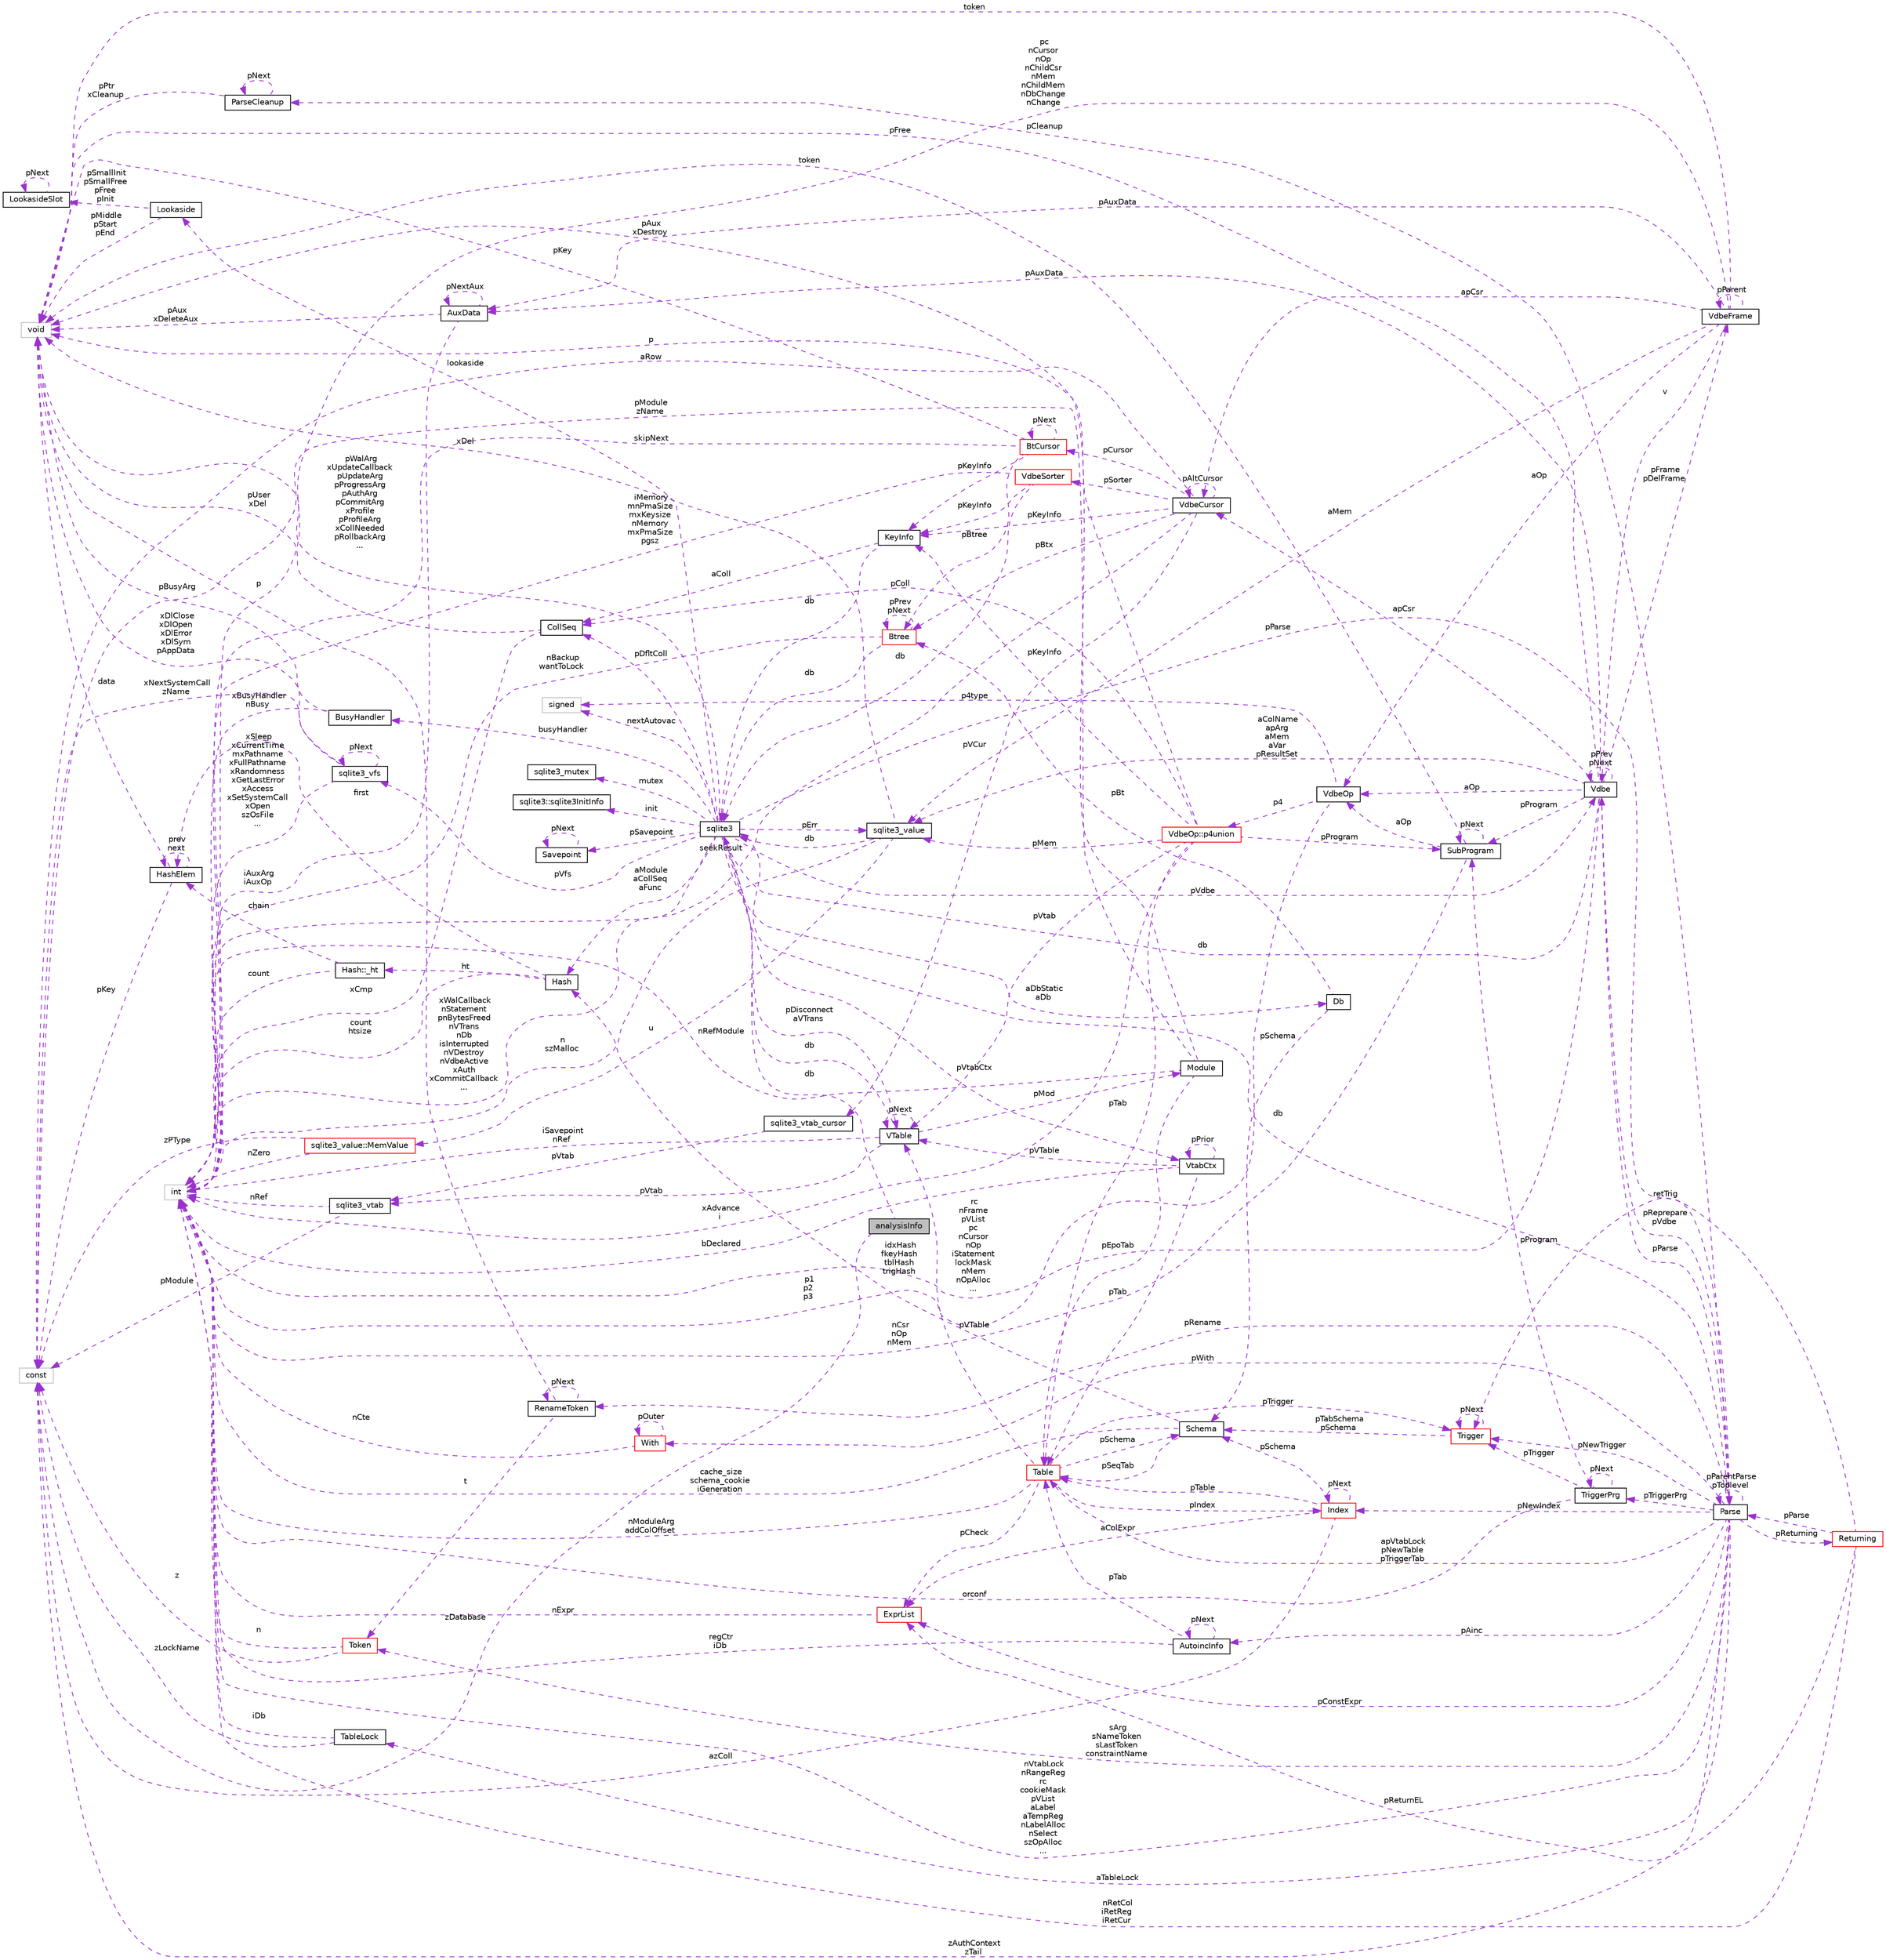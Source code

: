 digraph "analysisInfo"
{
 // LATEX_PDF_SIZE
  edge [fontname="Helvetica",fontsize="10",labelfontname="Helvetica",labelfontsize="10"];
  node [fontname="Helvetica",fontsize="10",shape=record];
  rankdir="LR";
  Node1 [label="analysisInfo",height=0.2,width=0.4,color="black", fillcolor="grey75", style="filled", fontcolor="black",tooltip=" "];
  Node2 -> Node1 [dir="back",color="darkorchid3",fontsize="10",style="dashed",label=" db" ,fontname="Helvetica"];
  Node2 [label="sqlite3",height=0.2,width=0.4,color="black", fillcolor="white", style="filled",URL="$structsqlite3.html",tooltip=" "];
  Node3 -> Node2 [dir="back",color="darkorchid3",fontsize="10",style="dashed",label=" pVdbe" ,fontname="Helvetica"];
  Node3 [label="Vdbe",height=0.2,width=0.4,color="black", fillcolor="white", style="filled",URL="$structVdbe.html",tooltip=" "];
  Node3 -> Node3 [dir="back",color="darkorchid3",fontsize="10",style="dashed",label=" pPrev\npNext" ,fontname="Helvetica"];
  Node2 -> Node3 [dir="back",color="darkorchid3",fontsize="10",style="dashed",label=" db" ,fontname="Helvetica"];
  Node4 -> Node3 [dir="back",color="darkorchid3",fontsize="10",style="dashed",label=" pFree" ,fontname="Helvetica"];
  Node4 [label="void",height=0.2,width=0.4,color="grey75", fillcolor="white", style="filled",tooltip=" "];
  Node5 -> Node3 [dir="back",color="darkorchid3",fontsize="10",style="dashed",label=" aColName\napArg\naMem\naVar\npResultSet" ,fontname="Helvetica"];
  Node5 [label="sqlite3_value",height=0.2,width=0.4,color="black", fillcolor="white", style="filled",URL="$structsqlite3__value.html",tooltip=" "];
  Node2 -> Node5 [dir="back",color="darkorchid3",fontsize="10",style="dashed",label=" db" ,fontname="Helvetica"];
  Node4 -> Node5 [dir="back",color="darkorchid3",fontsize="10",style="dashed",label=" xDel" ,fontname="Helvetica"];
  Node6 -> Node5 [dir="back",color="darkorchid3",fontsize="10",style="dashed",label=" u" ,fontname="Helvetica"];
  Node6 [label="sqlite3_value::MemValue",height=0.2,width=0.4,color="red", fillcolor="white", style="filled",URL="$unionsqlite3__value_1_1MemValue.html",tooltip=" "];
  Node7 -> Node6 [dir="back",color="darkorchid3",fontsize="10",style="dashed",label=" nZero" ,fontname="Helvetica"];
  Node7 [label="int",height=0.2,width=0.4,color="grey75", fillcolor="white", style="filled",tooltip=" "];
  Node8 -> Node6 [dir="back",color="darkorchid3",fontsize="10",style="dashed",label=" zPType" ,fontname="Helvetica"];
  Node8 [label="const",height=0.2,width=0.4,color="grey75", fillcolor="white", style="filled",tooltip=" "];
  Node7 -> Node5 [dir="back",color="darkorchid3",fontsize="10",style="dashed",label=" n\nszMalloc" ,fontname="Helvetica"];
  Node11 -> Node3 [dir="back",color="darkorchid3",fontsize="10",style="dashed",label=" pFrame\npDelFrame" ,fontname="Helvetica"];
  Node11 [label="VdbeFrame",height=0.2,width=0.4,color="black", fillcolor="white", style="filled",URL="$structVdbeFrame.html",tooltip=" "];
  Node3 -> Node11 [dir="back",color="darkorchid3",fontsize="10",style="dashed",label=" v" ,fontname="Helvetica"];
  Node4 -> Node11 [dir="back",color="darkorchid3",fontsize="10",style="dashed",label=" token" ,fontname="Helvetica"];
  Node5 -> Node11 [dir="back",color="darkorchid3",fontsize="10",style="dashed",label=" aMem" ,fontname="Helvetica"];
  Node11 -> Node11 [dir="back",color="darkorchid3",fontsize="10",style="dashed",label=" pParent" ,fontname="Helvetica"];
  Node7 -> Node11 [dir="back",color="darkorchid3",fontsize="10",style="dashed",label=" pc\nnCursor\nnOp\nnChildCsr\nnMem\nnChildMem\nnDbChange\nnChange" ,fontname="Helvetica"];
  Node12 -> Node11 [dir="back",color="darkorchid3",fontsize="10",style="dashed",label=" pAuxData" ,fontname="Helvetica"];
  Node12 [label="AuxData",height=0.2,width=0.4,color="black", fillcolor="white", style="filled",URL="$structAuxData.html",tooltip=" "];
  Node4 -> Node12 [dir="back",color="darkorchid3",fontsize="10",style="dashed",label=" pAux\nxDeleteAux" ,fontname="Helvetica"];
  Node7 -> Node12 [dir="back",color="darkorchid3",fontsize="10",style="dashed",label=" iAuxArg\niAuxOp" ,fontname="Helvetica"];
  Node12 -> Node12 [dir="back",color="darkorchid3",fontsize="10",style="dashed",label=" pNextAux" ,fontname="Helvetica"];
  Node13 -> Node11 [dir="back",color="darkorchid3",fontsize="10",style="dashed",label=" apCsr" ,fontname="Helvetica"];
  Node13 [label="VdbeCursor",height=0.2,width=0.4,color="black", fillcolor="white", style="filled",URL="$structVdbeCursor.html",tooltip=" "];
  Node14 -> Node13 [dir="back",color="darkorchid3",fontsize="10",style="dashed",label=" pCursor" ,fontname="Helvetica"];
  Node14 [label="BtCursor",height=0.2,width=0.4,color="red", fillcolor="white", style="filled",URL="$structBtCursor.html",tooltip=" "];
  Node14 -> Node14 [dir="back",color="darkorchid3",fontsize="10",style="dashed",label=" pNext" ,fontname="Helvetica"];
  Node4 -> Node14 [dir="back",color="darkorchid3",fontsize="10",style="dashed",label=" pKey" ,fontname="Helvetica"];
  Node7 -> Node14 [dir="back",color="darkorchid3",fontsize="10",style="dashed",label=" skipNext" ,fontname="Helvetica"];
  Node32 -> Node14 [dir="back",color="darkorchid3",fontsize="10",style="dashed",label=" pKeyInfo" ,fontname="Helvetica"];
  Node32 [label="KeyInfo",height=0.2,width=0.4,color="black", fillcolor="white", style="filled",URL="$structKeyInfo.html",tooltip=" "];
  Node2 -> Node32 [dir="back",color="darkorchid3",fontsize="10",style="dashed",label=" db" ,fontname="Helvetica"];
  Node33 -> Node32 [dir="back",color="darkorchid3",fontsize="10",style="dashed",label=" aColl" ,fontname="Helvetica"];
  Node33 [label="CollSeq",height=0.2,width=0.4,color="black", fillcolor="white", style="filled",URL="$structCollSeq.html",tooltip=" "];
  Node4 -> Node33 [dir="back",color="darkorchid3",fontsize="10",style="dashed",label=" pUser\nxDel" ,fontname="Helvetica"];
  Node7 -> Node33 [dir="back",color="darkorchid3",fontsize="10",style="dashed",label=" xCmp" ,fontname="Helvetica"];
  Node20 -> Node14 [dir="back",color="darkorchid3",fontsize="10",style="dashed",label=" pBtree" ,fontname="Helvetica"];
  Node20 [label="Btree",height=0.2,width=0.4,color="red", fillcolor="white", style="filled",URL="$structBtree.html",tooltip=" "];
  Node2 -> Node20 [dir="back",color="darkorchid3",fontsize="10",style="dashed",label=" db" ,fontname="Helvetica"];
  Node7 -> Node20 [dir="back",color="darkorchid3",fontsize="10",style="dashed",label=" nBackup\nwantToLock" ,fontname="Helvetica"];
  Node20 -> Node20 [dir="back",color="darkorchid3",fontsize="10",style="dashed",label=" pPrev\npNext" ,fontname="Helvetica"];
  Node7 -> Node13 [dir="back",color="darkorchid3",fontsize="10",style="dashed",label=" seekResult" ,fontname="Helvetica"];
  Node34 -> Node13 [dir="back",color="darkorchid3",fontsize="10",style="dashed",label=" pVCur" ,fontname="Helvetica"];
  Node34 [label="sqlite3_vtab_cursor",height=0.2,width=0.4,color="black", fillcolor="white", style="filled",URL="$structsqlite3__vtab__cursor.html",tooltip=" "];
  Node35 -> Node34 [dir="back",color="darkorchid3",fontsize="10",style="dashed",label=" pVtab" ,fontname="Helvetica"];
  Node35 [label="sqlite3_vtab",height=0.2,width=0.4,color="black", fillcolor="white", style="filled",URL="$structsqlite3__vtab.html",tooltip=" "];
  Node7 -> Node35 [dir="back",color="darkorchid3",fontsize="10",style="dashed",label=" nRef" ,fontname="Helvetica"];
  Node8 -> Node35 [dir="back",color="darkorchid3",fontsize="10",style="dashed",label=" pModule" ,fontname="Helvetica"];
  Node13 -> Node13 [dir="back",color="darkorchid3",fontsize="10",style="dashed",label=" pAltCursor" ,fontname="Helvetica"];
  Node32 -> Node13 [dir="back",color="darkorchid3",fontsize="10",style="dashed",label=" pKeyInfo" ,fontname="Helvetica"];
  Node36 -> Node13 [dir="back",color="darkorchid3",fontsize="10",style="dashed",label=" pSorter" ,fontname="Helvetica"];
  Node36 [label="VdbeSorter",height=0.2,width=0.4,color="red", fillcolor="white", style="filled",URL="$structVdbeSorter.html",tooltip=" "];
  Node2 -> Node36 [dir="back",color="darkorchid3",fontsize="10",style="dashed",label=" db" ,fontname="Helvetica"];
  Node7 -> Node36 [dir="back",color="darkorchid3",fontsize="10",style="dashed",label=" iMemory\nmnPmaSize\nmxKeysize\nnMemory\nmxPmaSize\npgsz" ,fontname="Helvetica"];
  Node32 -> Node36 [dir="back",color="darkorchid3",fontsize="10",style="dashed",label=" pKeyInfo" ,fontname="Helvetica"];
  Node20 -> Node13 [dir="back",color="darkorchid3",fontsize="10",style="dashed",label=" pBtx" ,fontname="Helvetica"];
  Node8 -> Node13 [dir="back",color="darkorchid3",fontsize="10",style="dashed",label=" aRow" ,fontname="Helvetica"];
  Node46 -> Node11 [dir="back",color="darkorchid3",fontsize="10",style="dashed",label=" aOp" ,fontname="Helvetica"];
  Node46 [label="VdbeOp",height=0.2,width=0.4,color="black", fillcolor="white", style="filled",URL="$structVdbeOp.html",tooltip=" "];
  Node47 -> Node46 [dir="back",color="darkorchid3",fontsize="10",style="dashed",label=" p4" ,fontname="Helvetica"];
  Node47 [label="VdbeOp::p4union",height=0.2,width=0.4,color="red", fillcolor="white", style="filled",URL="$unionVdbeOp_1_1p4union.html",tooltip=" "];
  Node4 -> Node47 [dir="back",color="darkorchid3",fontsize="10",style="dashed",label=" p" ,fontname="Helvetica"];
  Node5 -> Node47 [dir="back",color="darkorchid3",fontsize="10",style="dashed",label=" pMem" ,fontname="Helvetica"];
  Node33 -> Node47 [dir="back",color="darkorchid3",fontsize="10",style="dashed",label=" pColl" ,fontname="Helvetica"];
  Node48 -> Node47 [dir="back",color="darkorchid3",fontsize="10",style="dashed",label=" pVtab" ,fontname="Helvetica"];
  Node48 [label="VTable",height=0.2,width=0.4,color="black", fillcolor="white", style="filled",URL="$structVTable.html",tooltip=" "];
  Node2 -> Node48 [dir="back",color="darkorchid3",fontsize="10",style="dashed",label=" db" ,fontname="Helvetica"];
  Node48 -> Node48 [dir="back",color="darkorchid3",fontsize="10",style="dashed",label=" pNext" ,fontname="Helvetica"];
  Node7 -> Node48 [dir="back",color="darkorchid3",fontsize="10",style="dashed",label=" iSavepoint\nnRef" ,fontname="Helvetica"];
  Node49 -> Node48 [dir="back",color="darkorchid3",fontsize="10",style="dashed",label=" pMod" ,fontname="Helvetica"];
  Node49 [label="Module",height=0.2,width=0.4,color="black", fillcolor="white", style="filled",URL="$structModule.html",tooltip=" "];
  Node4 -> Node49 [dir="back",color="darkorchid3",fontsize="10",style="dashed",label=" pAux\nxDestroy" ,fontname="Helvetica"];
  Node7 -> Node49 [dir="back",color="darkorchid3",fontsize="10",style="dashed",label=" nRefModule" ,fontname="Helvetica"];
  Node50 -> Node49 [dir="back",color="darkorchid3",fontsize="10",style="dashed",label=" pEpoTab" ,fontname="Helvetica"];
  Node50 [label="Table",height=0.2,width=0.4,color="red", fillcolor="white", style="filled",URL="$structTable.html",tooltip=" "];
  Node51 -> Node50 [dir="back",color="darkorchid3",fontsize="10",style="dashed",label=" pSchema" ,fontname="Helvetica"];
  Node51 [label="Schema",height=0.2,width=0.4,color="black", fillcolor="white", style="filled",URL="$structSchema.html",tooltip=" "];
  Node7 -> Node51 [dir="back",color="darkorchid3",fontsize="10",style="dashed",label=" cache_size\nschema_cookie\niGeneration" ,fontname="Helvetica"];
  Node50 -> Node51 [dir="back",color="darkorchid3",fontsize="10",style="dashed",label=" pSeqTab" ,fontname="Helvetica"];
  Node52 -> Node51 [dir="back",color="darkorchid3",fontsize="10",style="dashed",label=" idxHash\nfkeyHash\ntblHash\ntrigHash" ,fontname="Helvetica"];
  Node52 [label="Hash",height=0.2,width=0.4,color="black", fillcolor="white", style="filled",URL="$structHash.html",tooltip=" "];
  Node53 -> Node52 [dir="back",color="darkorchid3",fontsize="10",style="dashed",label=" ht" ,fontname="Helvetica"];
  Node53 [label="Hash::_ht",height=0.2,width=0.4,color="black", fillcolor="white", style="filled",URL="$structHash_1_1__ht.html",tooltip=" "];
  Node7 -> Node53 [dir="back",color="darkorchid3",fontsize="10",style="dashed",label=" count" ,fontname="Helvetica"];
  Node54 -> Node53 [dir="back",color="darkorchid3",fontsize="10",style="dashed",label=" chain" ,fontname="Helvetica"];
  Node54 [label="HashElem",height=0.2,width=0.4,color="black", fillcolor="white", style="filled",URL="$structHashElem.html",tooltip=" "];
  Node4 -> Node54 [dir="back",color="darkorchid3",fontsize="10",style="dashed",label=" data" ,fontname="Helvetica"];
  Node54 -> Node54 [dir="back",color="darkorchid3",fontsize="10",style="dashed",label=" prev\nnext" ,fontname="Helvetica"];
  Node8 -> Node54 [dir="back",color="darkorchid3",fontsize="10",style="dashed",label=" pKey" ,fontname="Helvetica"];
  Node7 -> Node52 [dir="back",color="darkorchid3",fontsize="10",style="dashed",label=" count\nhtsize" ,fontname="Helvetica"];
  Node54 -> Node52 [dir="back",color="darkorchid3",fontsize="10",style="dashed",label=" first" ,fontname="Helvetica"];
  Node48 -> Node50 [dir="back",color="darkorchid3",fontsize="10",style="dashed",label=" pVTable" ,fontname="Helvetica"];
  Node7 -> Node50 [dir="back",color="darkorchid3",fontsize="10",style="dashed",label=" nModuleArg\naddColOffset" ,fontname="Helvetica"];
  Node74 -> Node50 [dir="back",color="darkorchid3",fontsize="10",style="dashed",label=" pTrigger" ,fontname="Helvetica"];
  Node74 [label="Trigger",height=0.2,width=0.4,color="red", fillcolor="white", style="filled",URL="$structTrigger.html",tooltip=" "];
  Node51 -> Node74 [dir="back",color="darkorchid3",fontsize="10",style="dashed",label=" pTabSchema\npSchema" ,fontname="Helvetica"];
  Node74 -> Node74 [dir="back",color="darkorchid3",fontsize="10",style="dashed",label=" pNext" ,fontname="Helvetica"];
  Node60 -> Node50 [dir="back",color="darkorchid3",fontsize="10",style="dashed",label=" pCheck" ,fontname="Helvetica"];
  Node60 [label="ExprList",height=0.2,width=0.4,color="red", fillcolor="white", style="filled",URL="$structExprList.html",tooltip=" "];
  Node7 -> Node60 [dir="back",color="darkorchid3",fontsize="10",style="dashed",label=" nExpr" ,fontname="Helvetica"];
  Node70 -> Node50 [dir="back",color="darkorchid3",fontsize="10",style="dashed",label=" pIndex" ,fontname="Helvetica"];
  Node70 [label="Index",height=0.2,width=0.4,color="red", fillcolor="white", style="filled",URL="$structIndex.html",tooltip=" "];
  Node51 -> Node70 [dir="back",color="darkorchid3",fontsize="10",style="dashed",label=" pSchema" ,fontname="Helvetica"];
  Node50 -> Node70 [dir="back",color="darkorchid3",fontsize="10",style="dashed",label=" pTable" ,fontname="Helvetica"];
  Node60 -> Node70 [dir="back",color="darkorchid3",fontsize="10",style="dashed",label=" aColExpr" ,fontname="Helvetica"];
  Node8 -> Node70 [dir="back",color="darkorchid3",fontsize="10",style="dashed",label=" azColl" ,fontname="Helvetica"];
  Node70 -> Node70 [dir="back",color="darkorchid3",fontsize="10",style="dashed",label=" pNext" ,fontname="Helvetica"];
  Node8 -> Node49 [dir="back",color="darkorchid3",fontsize="10",style="dashed",label=" pModule\nzName" ,fontname="Helvetica"];
  Node35 -> Node48 [dir="back",color="darkorchid3",fontsize="10",style="dashed",label=" pVtab" ,fontname="Helvetica"];
  Node7 -> Node47 [dir="back",color="darkorchid3",fontsize="10",style="dashed",label=" xAdvance\ni" ,fontname="Helvetica"];
  Node50 -> Node47 [dir="back",color="darkorchid3",fontsize="10",style="dashed",label=" pTab" ,fontname="Helvetica"];
  Node77 -> Node47 [dir="back",color="darkorchid3",fontsize="10",style="dashed",label=" pProgram" ,fontname="Helvetica"];
  Node77 [label="SubProgram",height=0.2,width=0.4,color="black", fillcolor="white", style="filled",URL="$structSubProgram.html",tooltip=" "];
  Node4 -> Node77 [dir="back",color="darkorchid3",fontsize="10",style="dashed",label=" token" ,fontname="Helvetica"];
  Node7 -> Node77 [dir="back",color="darkorchid3",fontsize="10",style="dashed",label=" nCsr\nnOp\nnMem" ,fontname="Helvetica"];
  Node77 -> Node77 [dir="back",color="darkorchid3",fontsize="10",style="dashed",label=" pNext" ,fontname="Helvetica"];
  Node46 -> Node77 [dir="back",color="darkorchid3",fontsize="10",style="dashed",label=" aOp" ,fontname="Helvetica"];
  Node32 -> Node47 [dir="back",color="darkorchid3",fontsize="10",style="dashed",label=" pKeyInfo" ,fontname="Helvetica"];
  Node7 -> Node46 [dir="back",color="darkorchid3",fontsize="10",style="dashed",label=" p1\np2\np3" ,fontname="Helvetica"];
  Node79 -> Node46 [dir="back",color="darkorchid3",fontsize="10",style="dashed",label=" p4type" ,fontname="Helvetica"];
  Node79 [label="signed",height=0.2,width=0.4,color="grey75", fillcolor="white", style="filled",tooltip=" "];
  Node7 -> Node3 [dir="back",color="darkorchid3",fontsize="10",style="dashed",label=" rc\nnFrame\npVList\npc\nnCursor\nnOp\niStatement\nlockMask\nnMem\nnOpAlloc\n..." ,fontname="Helvetica"];
  Node12 -> Node3 [dir="back",color="darkorchid3",fontsize="10",style="dashed",label=" pAuxData" ,fontname="Helvetica"];
  Node77 -> Node3 [dir="back",color="darkorchid3",fontsize="10",style="dashed",label=" pProgram" ,fontname="Helvetica"];
  Node13 -> Node3 [dir="back",color="darkorchid3",fontsize="10",style="dashed",label=" apCsr" ,fontname="Helvetica"];
  Node80 -> Node3 [dir="back",color="darkorchid3",fontsize="10",style="dashed",label=" pParse" ,fontname="Helvetica"];
  Node80 [label="Parse",height=0.2,width=0.4,color="black", fillcolor="white", style="filled",URL="$structParse.html",tooltip=" "];
  Node3 -> Node80 [dir="back",color="darkorchid3",fontsize="10",style="dashed",label=" pReprepare\npVdbe" ,fontname="Helvetica"];
  Node2 -> Node80 [dir="back",color="darkorchid3",fontsize="10",style="dashed",label=" db" ,fontname="Helvetica"];
  Node81 -> Node80 [dir="back",color="darkorchid3",fontsize="10",style="dashed",label=" pCleanup" ,fontname="Helvetica"];
  Node81 [label="ParseCleanup",height=0.2,width=0.4,color="black", fillcolor="white", style="filled",URL="$structParseCleanup.html",tooltip=" "];
  Node81 -> Node81 [dir="back",color="darkorchid3",fontsize="10",style="dashed",label=" pNext" ,fontname="Helvetica"];
  Node4 -> Node81 [dir="back",color="darkorchid3",fontsize="10",style="dashed",label=" pPtr\nxCleanup" ,fontname="Helvetica"];
  Node82 -> Node80 [dir="back",color="darkorchid3",fontsize="10",style="dashed",label=" aTableLock" ,fontname="Helvetica"];
  Node82 [label="TableLock",height=0.2,width=0.4,color="black", fillcolor="white", style="filled",URL="$structTableLock.html",tooltip=" "];
  Node7 -> Node82 [dir="back",color="darkorchid3",fontsize="10",style="dashed",label=" iDb" ,fontname="Helvetica"];
  Node8 -> Node82 [dir="back",color="darkorchid3",fontsize="10",style="dashed",label=" zLockName" ,fontname="Helvetica"];
  Node83 -> Node80 [dir="back",color="darkorchid3",fontsize="10",style="dashed",label=" sArg\nsNameToken\nsLastToken\nconstraintName" ,fontname="Helvetica"];
  Node83 [label="Token",height=0.2,width=0.4,color="red", fillcolor="white", style="filled",URL="$classToken.html",tooltip=" "];
  Node7 -> Node83 [dir="back",color="darkorchid3",fontsize="10",style="dashed",label=" n" ,fontname="Helvetica"];
  Node8 -> Node83 [dir="back",color="darkorchid3",fontsize="10",style="dashed",label=" z" ,fontname="Helvetica"];
  Node63 -> Node80 [dir="back",color="darkorchid3",fontsize="10",style="dashed",label=" pWith" ,fontname="Helvetica"];
  Node63 [label="With",height=0.2,width=0.4,color="red", fillcolor="white", style="filled",URL="$structWith.html",tooltip=" "];
  Node63 -> Node63 [dir="back",color="darkorchid3",fontsize="10",style="dashed",label=" pOuter" ,fontname="Helvetica"];
  Node7 -> Node63 [dir="back",color="darkorchid3",fontsize="10",style="dashed",label=" nCte" ,fontname="Helvetica"];
  Node7 -> Node80 [dir="back",color="darkorchid3",fontsize="10",style="dashed",label=" nVtabLock\nnRangeReg\nrc\ncookieMask\npVList\naLabel\naTempReg\nnLabelAlloc\nnSelect\nszOpAlloc\n..." ,fontname="Helvetica"];
  Node50 -> Node80 [dir="back",color="darkorchid3",fontsize="10",style="dashed",label=" apVtabLock\npNewTable\npTriggerTab" ,fontname="Helvetica"];
  Node74 -> Node80 [dir="back",color="darkorchid3",fontsize="10",style="dashed",label=" pNewTrigger" ,fontname="Helvetica"];
  Node97 -> Node80 [dir="back",color="darkorchid3",fontsize="10",style="dashed",label=" pTriggerPrg" ,fontname="Helvetica"];
  Node97 [label="TriggerPrg",height=0.2,width=0.4,color="black", fillcolor="white", style="filled",URL="$structTriggerPrg.html",tooltip=" "];
  Node7 -> Node97 [dir="back",color="darkorchid3",fontsize="10",style="dashed",label=" orconf" ,fontname="Helvetica"];
  Node77 -> Node97 [dir="back",color="darkorchid3",fontsize="10",style="dashed",label=" pProgram" ,fontname="Helvetica"];
  Node74 -> Node97 [dir="back",color="darkorchid3",fontsize="10",style="dashed",label=" pTrigger" ,fontname="Helvetica"];
  Node97 -> Node97 [dir="back",color="darkorchid3",fontsize="10",style="dashed",label=" pNext" ,fontname="Helvetica"];
  Node98 -> Node80 [dir="back",color="darkorchid3",fontsize="10",style="dashed",label=" pRename" ,fontname="Helvetica"];
  Node98 [label="RenameToken",height=0.2,width=0.4,color="black", fillcolor="white", style="filled",URL="$structRenameToken.html",tooltip=" "];
  Node83 -> Node98 [dir="back",color="darkorchid3",fontsize="10",style="dashed",label=" t" ,fontname="Helvetica"];
  Node4 -> Node98 [dir="back",color="darkorchid3",fontsize="10",style="dashed",label=" p" ,fontname="Helvetica"];
  Node98 -> Node98 [dir="back",color="darkorchid3",fontsize="10",style="dashed",label=" pNext" ,fontname="Helvetica"];
  Node70 -> Node80 [dir="back",color="darkorchid3",fontsize="10",style="dashed",label=" pNewIndex" ,fontname="Helvetica"];
  Node8 -> Node80 [dir="back",color="darkorchid3",fontsize="10",style="dashed",label=" zAuthContext\nzTail" ,fontname="Helvetica"];
  Node99 -> Node80 [dir="back",color="darkorchid3",fontsize="10",style="dashed",label=" pReturning" ,fontname="Helvetica"];
  Node99 [label="Returning",height=0.2,width=0.4,color="red", fillcolor="white", style="filled",URL="$structReturning.html",tooltip=" "];
  Node7 -> Node99 [dir="back",color="darkorchid3",fontsize="10",style="dashed",label=" nRetCol\niRetReg\niRetCur" ,fontname="Helvetica"];
  Node74 -> Node99 [dir="back",color="darkorchid3",fontsize="10",style="dashed",label=" retTrig" ,fontname="Helvetica"];
  Node60 -> Node99 [dir="back",color="darkorchid3",fontsize="10",style="dashed",label=" pReturnEL" ,fontname="Helvetica"];
  Node80 -> Node99 [dir="back",color="darkorchid3",fontsize="10",style="dashed",label=" pParse" ,fontname="Helvetica"];
  Node100 -> Node80 [dir="back",color="darkorchid3",fontsize="10",style="dashed",label=" pAinc" ,fontname="Helvetica"];
  Node100 [label="AutoincInfo",height=0.2,width=0.4,color="black", fillcolor="white", style="filled",URL="$structAutoincInfo.html",tooltip=" "];
  Node7 -> Node100 [dir="back",color="darkorchid3",fontsize="10",style="dashed",label=" regCtr\niDb" ,fontname="Helvetica"];
  Node50 -> Node100 [dir="back",color="darkorchid3",fontsize="10",style="dashed",label=" pTab" ,fontname="Helvetica"];
  Node100 -> Node100 [dir="back",color="darkorchid3",fontsize="10",style="dashed",label=" pNext" ,fontname="Helvetica"];
  Node60 -> Node80 [dir="back",color="darkorchid3",fontsize="10",style="dashed",label=" pConstExpr" ,fontname="Helvetica"];
  Node80 -> Node80 [dir="back",color="darkorchid3",fontsize="10",style="dashed",label=" pParentParse\npToplevel" ,fontname="Helvetica"];
  Node46 -> Node3 [dir="back",color="darkorchid3",fontsize="10",style="dashed",label=" aOp" ,fontname="Helvetica"];
  Node101 -> Node2 [dir="back",color="darkorchid3",fontsize="10",style="dashed",label=" pSavepoint" ,fontname="Helvetica"];
  Node101 [label="Savepoint",height=0.2,width=0.4,color="black", fillcolor="white", style="filled",URL="$structSavepoint.html",tooltip=" "];
  Node101 -> Node101 [dir="back",color="darkorchid3",fontsize="10",style="dashed",label=" pNext" ,fontname="Helvetica"];
  Node4 -> Node2 [dir="back",color="darkorchid3",fontsize="10",style="dashed",label=" pWalArg\nxUpdateCallback\npUpdateArg\npProgressArg\npAuthArg\npCommitArg\nxProfile\npProfileArg\nxCollNeeded\npRollbackArg\n..." ,fontname="Helvetica"];
  Node102 -> Node2 [dir="back",color="darkorchid3",fontsize="10",style="dashed",label=" lookaside" ,fontname="Helvetica"];
  Node102 [label="Lookaside",height=0.2,width=0.4,color="black", fillcolor="white", style="filled",URL="$structLookaside.html",tooltip=" "];
  Node4 -> Node102 [dir="back",color="darkorchid3",fontsize="10",style="dashed",label=" pMiddle\npStart\npEnd" ,fontname="Helvetica"];
  Node103 -> Node102 [dir="back",color="darkorchid3",fontsize="10",style="dashed",label=" pSmallInit\npSmallFree\npFree\npInit" ,fontname="Helvetica"];
  Node103 [label="LookasideSlot",height=0.2,width=0.4,color="black", fillcolor="white", style="filled",URL="$structLookasideSlot.html",tooltip=" "];
  Node103 -> Node103 [dir="back",color="darkorchid3",fontsize="10",style="dashed",label=" pNext" ,fontname="Helvetica"];
  Node5 -> Node2 [dir="back",color="darkorchid3",fontsize="10",style="dashed",label=" pErr" ,fontname="Helvetica"];
  Node18 -> Node2 [dir="back",color="darkorchid3",fontsize="10",style="dashed",label=" mutex" ,fontname="Helvetica"];
  Node18 [label="sqlite3_mutex",height=0.2,width=0.4,color="black", fillcolor="white", style="filled",URL="$structsqlite3__mutex.html",tooltip=" "];
  Node28 -> Node2 [dir="back",color="darkorchid3",fontsize="10",style="dashed",label=" pVfs" ,fontname="Helvetica"];
  Node28 [label="sqlite3_vfs",height=0.2,width=0.4,color="black", fillcolor="white", style="filled",URL="$structsqlite3__vfs.html",tooltip=" "];
  Node4 -> Node28 [dir="back",color="darkorchid3",fontsize="10",style="dashed",label=" xDlClose\nxDlOpen\nxDlError\nxDlSym\npAppData" ,fontname="Helvetica"];
  Node28 -> Node28 [dir="back",color="darkorchid3",fontsize="10",style="dashed",label=" pNext" ,fontname="Helvetica"];
  Node7 -> Node28 [dir="back",color="darkorchid3",fontsize="10",style="dashed",label=" xSleep\nxCurrentTime\nmxPathname\nxFullPathname\nxRandomness\nxGetLastError\nxAccess\nxSetSystemCall\nxOpen\nszOsFile\n..." ,fontname="Helvetica"];
  Node8 -> Node28 [dir="back",color="darkorchid3",fontsize="10",style="dashed",label=" xNextSystemCall\nzName" ,fontname="Helvetica"];
  Node104 -> Node2 [dir="back",color="darkorchid3",fontsize="10",style="dashed",label=" init" ,fontname="Helvetica"];
  Node104 [label="sqlite3::sqlite3InitInfo",height=0.2,width=0.4,color="black", fillcolor="white", style="filled",URL="$structsqlite3_1_1sqlite3InitInfo.html",tooltip=" "];
  Node105 -> Node2 [dir="back",color="darkorchid3",fontsize="10",style="dashed",label=" busyHandler" ,fontname="Helvetica"];
  Node105 [label="BusyHandler",height=0.2,width=0.4,color="black", fillcolor="white", style="filled",URL="$structBusyHandler.html",tooltip=" "];
  Node4 -> Node105 [dir="back",color="darkorchid3",fontsize="10",style="dashed",label=" pBusyArg" ,fontname="Helvetica"];
  Node7 -> Node105 [dir="back",color="darkorchid3",fontsize="10",style="dashed",label=" xBusyHandler\nnBusy" ,fontname="Helvetica"];
  Node106 -> Node2 [dir="back",color="darkorchid3",fontsize="10",style="dashed",label=" pVtabCtx" ,fontname="Helvetica"];
  Node106 [label="VtabCtx",height=0.2,width=0.4,color="black", fillcolor="white", style="filled",URL="$structVtabCtx.html",tooltip=" "];
  Node106 -> Node106 [dir="back",color="darkorchid3",fontsize="10",style="dashed",label=" pPrior" ,fontname="Helvetica"];
  Node7 -> Node106 [dir="back",color="darkorchid3",fontsize="10",style="dashed",label=" bDeclared" ,fontname="Helvetica"];
  Node48 -> Node106 [dir="back",color="darkorchid3",fontsize="10",style="dashed",label=" pVTable" ,fontname="Helvetica"];
  Node50 -> Node106 [dir="back",color="darkorchid3",fontsize="10",style="dashed",label=" pTab" ,fontname="Helvetica"];
  Node33 -> Node2 [dir="back",color="darkorchid3",fontsize="10",style="dashed",label=" pDfltColl" ,fontname="Helvetica"];
  Node48 -> Node2 [dir="back",color="darkorchid3",fontsize="10",style="dashed",label=" pDisconnect\naVTrans" ,fontname="Helvetica"];
  Node7 -> Node2 [dir="back",color="darkorchid3",fontsize="10",style="dashed",label=" xWalCallback\nnStatement\npnBytesFreed\nnVTrans\nnDb\nisInterrupted\nnVDestroy\nnVdbeActive\nxAuth\nxCommitCallback\n..." ,fontname="Helvetica"];
  Node79 -> Node2 [dir="back",color="darkorchid3",fontsize="10",style="dashed",label=" nextAutovac" ,fontname="Helvetica"];
  Node107 -> Node2 [dir="back",color="darkorchid3",fontsize="10",style="dashed",label=" aDbStatic\naDb" ,fontname="Helvetica"];
  Node107 [label="Db",height=0.2,width=0.4,color="black", fillcolor="white", style="filled",URL="$structDb.html",tooltip=" "];
  Node51 -> Node107 [dir="back",color="darkorchid3",fontsize="10",style="dashed",label=" pSchema" ,fontname="Helvetica"];
  Node20 -> Node107 [dir="back",color="darkorchid3",fontsize="10",style="dashed",label=" pBt" ,fontname="Helvetica"];
  Node52 -> Node2 [dir="back",color="darkorchid3",fontsize="10",style="dashed",label=" aModule\naCollSeq\naFunc" ,fontname="Helvetica"];
  Node80 -> Node2 [dir="back",color="darkorchid3",fontsize="10",style="dashed",label=" pParse" ,fontname="Helvetica"];
  Node8 -> Node1 [dir="back",color="darkorchid3",fontsize="10",style="dashed",label=" zDatabase" ,fontname="Helvetica"];
}
